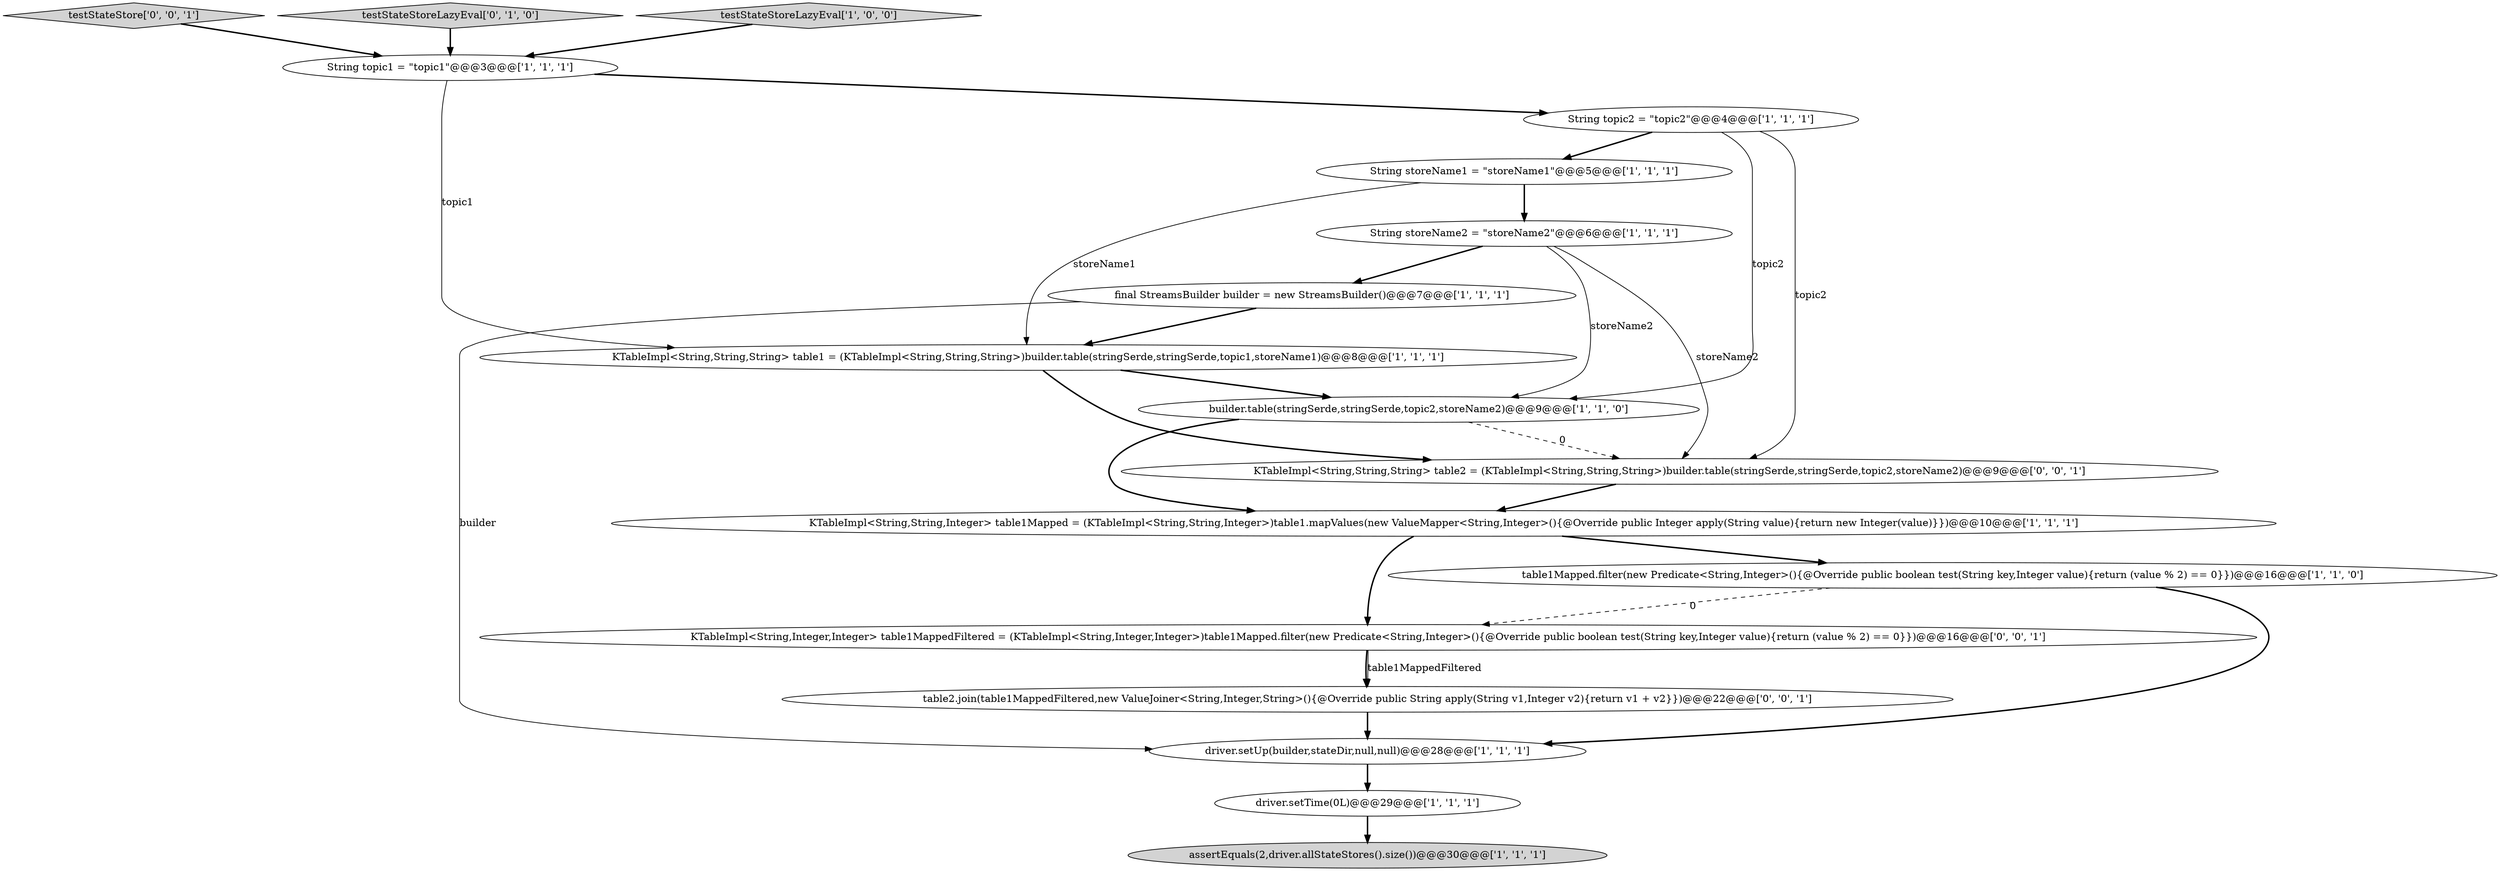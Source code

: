 digraph {
10 [style = filled, label = "String topic1 = \"topic1\"@@@3@@@['1', '1', '1']", fillcolor = white, shape = ellipse image = "AAA0AAABBB1BBB"];
14 [style = filled, label = "testStateStore['0', '0', '1']", fillcolor = lightgray, shape = diamond image = "AAA0AAABBB3BBB"];
9 [style = filled, label = "driver.setTime(0L)@@@29@@@['1', '1', '1']", fillcolor = white, shape = ellipse image = "AAA0AAABBB1BBB"];
8 [style = filled, label = "builder.table(stringSerde,stringSerde,topic2,storeName2)@@@9@@@['1', '1', '0']", fillcolor = white, shape = ellipse image = "AAA0AAABBB1BBB"];
16 [style = filled, label = "KTableImpl<String,String,String> table2 = (KTableImpl<String,String,String>)builder.table(stringSerde,stringSerde,topic2,storeName2)@@@9@@@['0', '0', '1']", fillcolor = white, shape = ellipse image = "AAA0AAABBB3BBB"];
13 [style = filled, label = "testStateStoreLazyEval['0', '1', '0']", fillcolor = lightgray, shape = diamond image = "AAA0AAABBB2BBB"];
11 [style = filled, label = "KTableImpl<String,String,String> table1 = (KTableImpl<String,String,String>)builder.table(stringSerde,stringSerde,topic1,storeName1)@@@8@@@['1', '1', '1']", fillcolor = white, shape = ellipse image = "AAA0AAABBB1BBB"];
4 [style = filled, label = "KTableImpl<String,String,Integer> table1Mapped = (KTableImpl<String,String,Integer>)table1.mapValues(new ValueMapper<String,Integer>(){@Override public Integer apply(String value){return new Integer(value)}})@@@10@@@['1', '1', '1']", fillcolor = white, shape = ellipse image = "AAA0AAABBB1BBB"];
1 [style = filled, label = "assertEquals(2,driver.allStateStores().size())@@@30@@@['1', '1', '1']", fillcolor = lightgray, shape = ellipse image = "AAA0AAABBB1BBB"];
5 [style = filled, label = "table1Mapped.filter(new Predicate<String,Integer>(){@Override public boolean test(String key,Integer value){return (value % 2) == 0}})@@@16@@@['1', '1', '0']", fillcolor = white, shape = ellipse image = "AAA0AAABBB1BBB"];
12 [style = filled, label = "testStateStoreLazyEval['1', '0', '0']", fillcolor = lightgray, shape = diamond image = "AAA0AAABBB1BBB"];
3 [style = filled, label = "String storeName1 = \"storeName1\"@@@5@@@['1', '1', '1']", fillcolor = white, shape = ellipse image = "AAA0AAABBB1BBB"];
2 [style = filled, label = "String topic2 = \"topic2\"@@@4@@@['1', '1', '1']", fillcolor = white, shape = ellipse image = "AAA0AAABBB1BBB"];
0 [style = filled, label = "driver.setUp(builder,stateDir,null,null)@@@28@@@['1', '1', '1']", fillcolor = white, shape = ellipse image = "AAA0AAABBB1BBB"];
6 [style = filled, label = "String storeName2 = \"storeName2\"@@@6@@@['1', '1', '1']", fillcolor = white, shape = ellipse image = "AAA0AAABBB1BBB"];
17 [style = filled, label = "KTableImpl<String,Integer,Integer> table1MappedFiltered = (KTableImpl<String,Integer,Integer>)table1Mapped.filter(new Predicate<String,Integer>(){@Override public boolean test(String key,Integer value){return (value % 2) == 0}})@@@16@@@['0', '0', '1']", fillcolor = white, shape = ellipse image = "AAA0AAABBB3BBB"];
7 [style = filled, label = "final StreamsBuilder builder = new StreamsBuilder()@@@7@@@['1', '1', '1']", fillcolor = white, shape = ellipse image = "AAA0AAABBB1BBB"];
15 [style = filled, label = "table2.join(table1MappedFiltered,new ValueJoiner<String,Integer,String>(){@Override public String apply(String v1,Integer v2){return v1 + v2}})@@@22@@@['0', '0', '1']", fillcolor = white, shape = ellipse image = "AAA0AAABBB3BBB"];
13->10 [style = bold, label=""];
11->16 [style = bold, label=""];
0->9 [style = bold, label=""];
8->16 [style = dashed, label="0"];
7->11 [style = bold, label=""];
4->17 [style = bold, label=""];
7->0 [style = solid, label="builder"];
2->3 [style = bold, label=""];
17->15 [style = solid, label="table1MappedFiltered"];
6->8 [style = solid, label="storeName2"];
14->10 [style = bold, label=""];
3->6 [style = bold, label=""];
3->11 [style = solid, label="storeName1"];
12->10 [style = bold, label=""];
5->17 [style = dashed, label="0"];
5->0 [style = bold, label=""];
15->0 [style = bold, label=""];
17->15 [style = bold, label=""];
6->16 [style = solid, label="storeName2"];
10->11 [style = solid, label="topic1"];
11->8 [style = bold, label=""];
10->2 [style = bold, label=""];
8->4 [style = bold, label=""];
16->4 [style = bold, label=""];
6->7 [style = bold, label=""];
9->1 [style = bold, label=""];
4->5 [style = bold, label=""];
2->16 [style = solid, label="topic2"];
2->8 [style = solid, label="topic2"];
}
